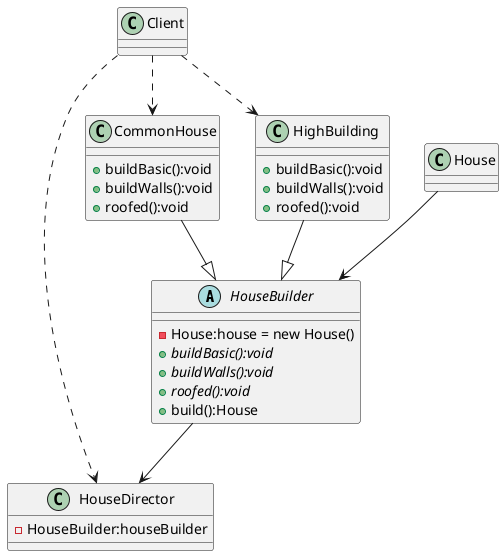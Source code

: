@startuml

abstract HouseBuilder {
    -House:house = new House()
    +{abstract} buildBasic():void
    +{abstract} buildWalls():void
    +{abstract} roofed():void
    +build():House
}

House --> HouseBuilder
HouseBuilder --> HouseDirector

class HouseDirector{
    -HouseBuilder:houseBuilder
}


class CommonHouse{
    +buildBasic():void
    +buildWalls():void
    +roofed():void
}

class HighBuilding{
    +buildBasic():void
    +buildWalls():void
    +roofed():void
}

class Client{
}

class House{}

Client ..> HighBuilding
Client ..> CommonHouse

Client ..> HouseDirector

CommonHouse --|> HouseBuilder
HighBuilding --|> HouseBuilder

@enduml